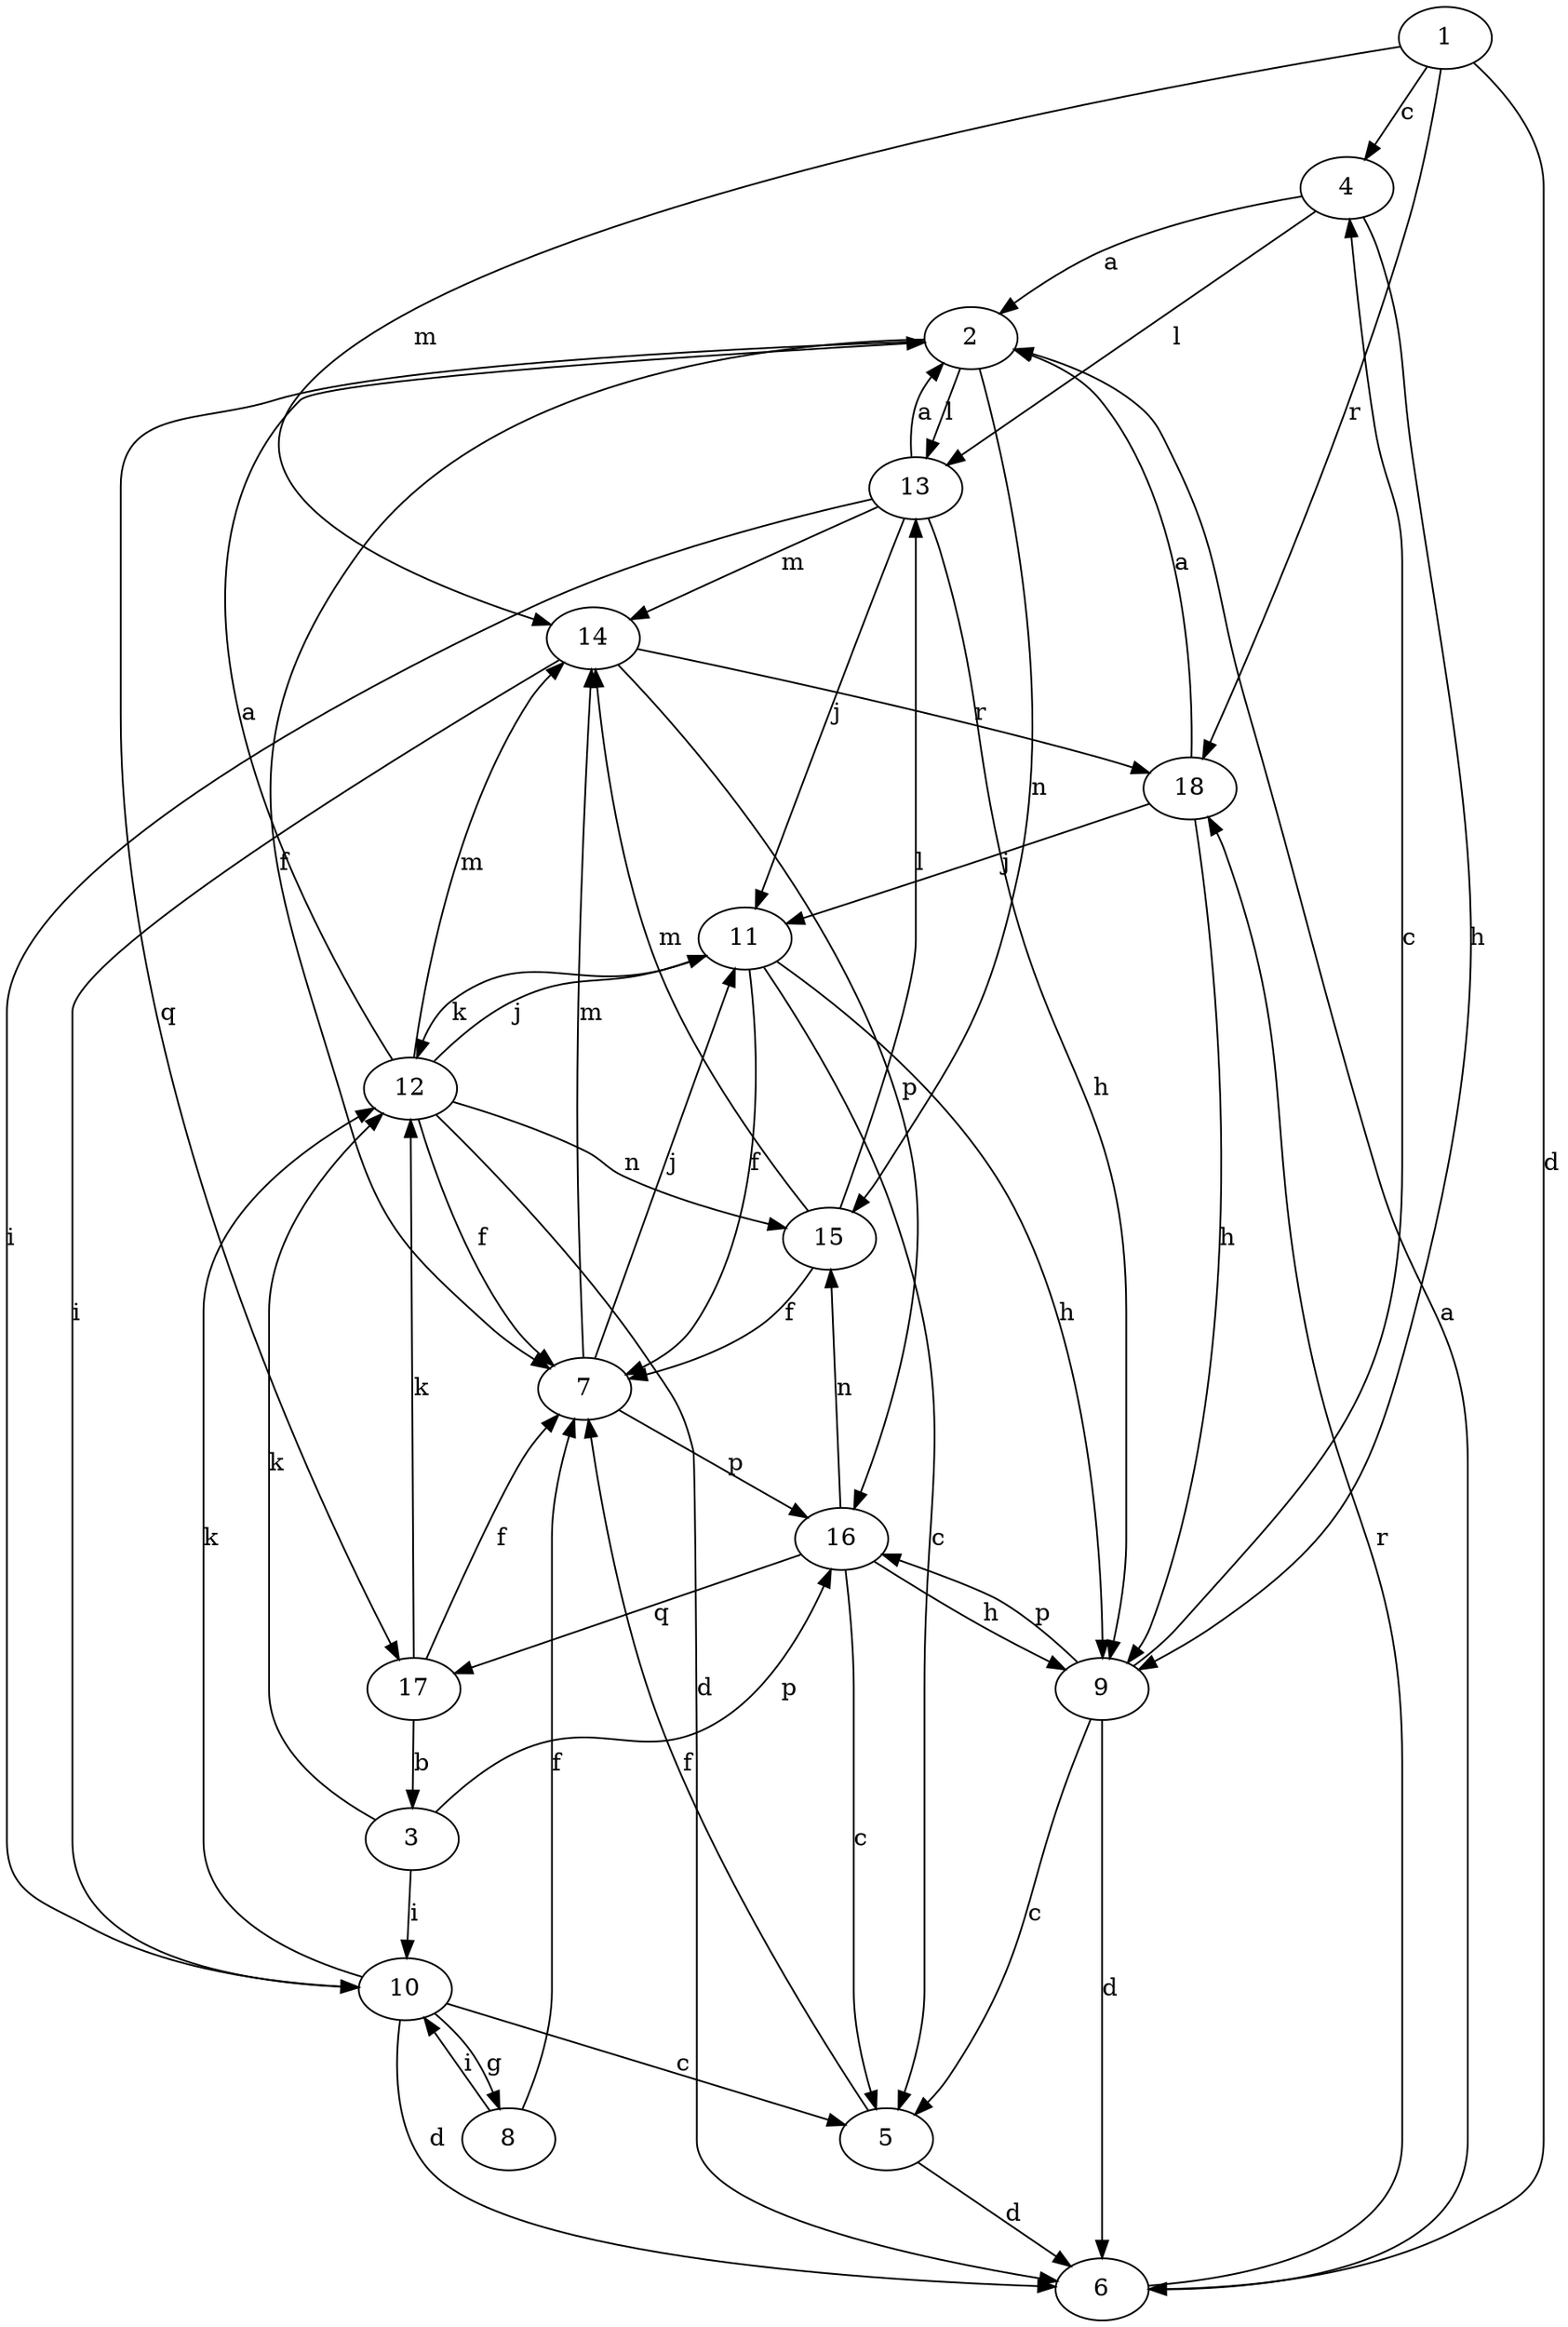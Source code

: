 strict digraph  {
	4 -> 2 [label=a];
	6 -> 2 [label=a];
	12 -> 2 [label=a];
	13 -> 2 [label=a];
	18 -> 2 [label=a];
	17 -> 3 [label=b];
	1 -> 4 [label=c];
	9 -> 4 [label=c];
	9 -> 5 [label=c];
	10 -> 5 [label=c];
	11 -> 5 [label=c];
	16 -> 5 [label=c];
	1 -> 6 [label=d];
	5 -> 6 [label=d];
	9 -> 6 [label=d];
	10 -> 6 [label=d];
	12 -> 6 [label=d];
	2 -> 7 [label=f];
	5 -> 7 [label=f];
	8 -> 7 [label=f];
	11 -> 7 [label=f];
	12 -> 7 [label=f];
	15 -> 7 [label=f];
	17 -> 7 [label=f];
	10 -> 8 [label=g];
	4 -> 9 [label=h];
	11 -> 9 [label=h];
	13 -> 9 [label=h];
	16 -> 9 [label=h];
	18 -> 9 [label=h];
	3 -> 10 [label=i];
	8 -> 10 [label=i];
	13 -> 10 [label=i];
	14 -> 10 [label=i];
	7 -> 11 [label=j];
	12 -> 11 [label=j];
	13 -> 11 [label=j];
	18 -> 11 [label=j];
	3 -> 12 [label=k];
	10 -> 12 [label=k];
	11 -> 12 [label=k];
	17 -> 12 [label=k];
	2 -> 13 [label=l];
	4 -> 13 [label=l];
	15 -> 13 [label=l];
	1 -> 14 [label=m];
	7 -> 14 [label=m];
	12 -> 14 [label=m];
	13 -> 14 [label=m];
	15 -> 14 [label=m];
	2 -> 15 [label=n];
	12 -> 15 [label=n];
	16 -> 15 [label=n];
	3 -> 16 [label=p];
	7 -> 16 [label=p];
	9 -> 16 [label=p];
	14 -> 16 [label=p];
	2 -> 17 [label=q];
	16 -> 17 [label=q];
	1 -> 18 [label=r];
	6 -> 18 [label=r];
	14 -> 18 [label=r];
}
